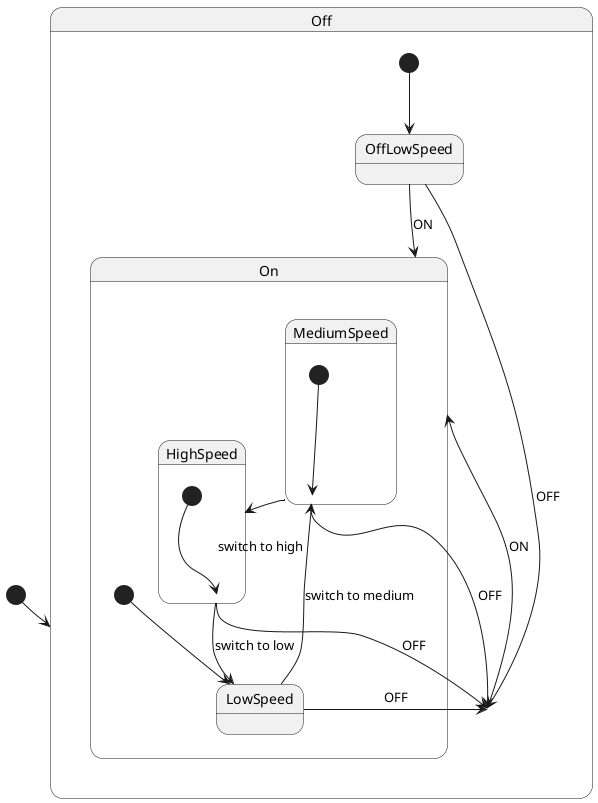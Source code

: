 @startuml

[*] --> Off

state Off {
    [*] --> OffLowSpeed
    OffLowSpeed --> On : ON
    OffLowSpeed --> Off : OFF
}

state On {
    [*] --> LowSpeed
    LowSpeed --> MediumSpeed : switch to medium
    MediumSpeed --> HighSpeed : switch to high
    HighSpeed --> LowSpeed : switch to low
    HighSpeed --> Off : OFF
    MediumSpeed --> Off : OFF
    LowSpeed --> Off : OFF
}

Off --> On : ON

state MediumSpeed {
    [*] --> MediumSpeed
}

state HighSpeed {
    [*] --> HighSpeed
}

@enduml
